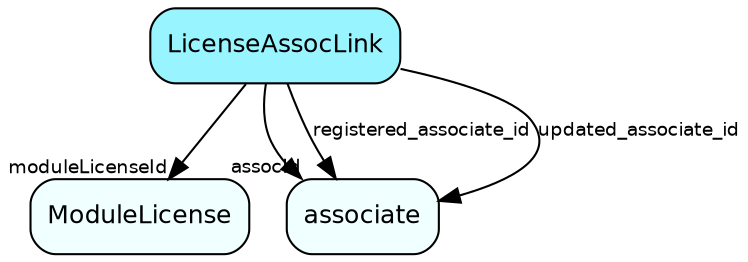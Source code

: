 digraph LicenseAssocLink  {
node [shape = box style="rounded, filled" fontname = "Helvetica" fontsize = "12" ]
edge [fontname = "Helvetica" fontsize = "9"]

LicenseAssocLink[fillcolor = "cadetblue1"]
ModuleLicense[fillcolor = "azure1"]
associate[fillcolor = "azure1"]
LicenseAssocLink -> ModuleLicense [headlabel = "moduleLicenseId"]
LicenseAssocLink -> associate [headlabel = "assocId"]
LicenseAssocLink -> associate [label = "registered_associate_id"]
LicenseAssocLink -> associate [label = "updated_associate_id"]
}
